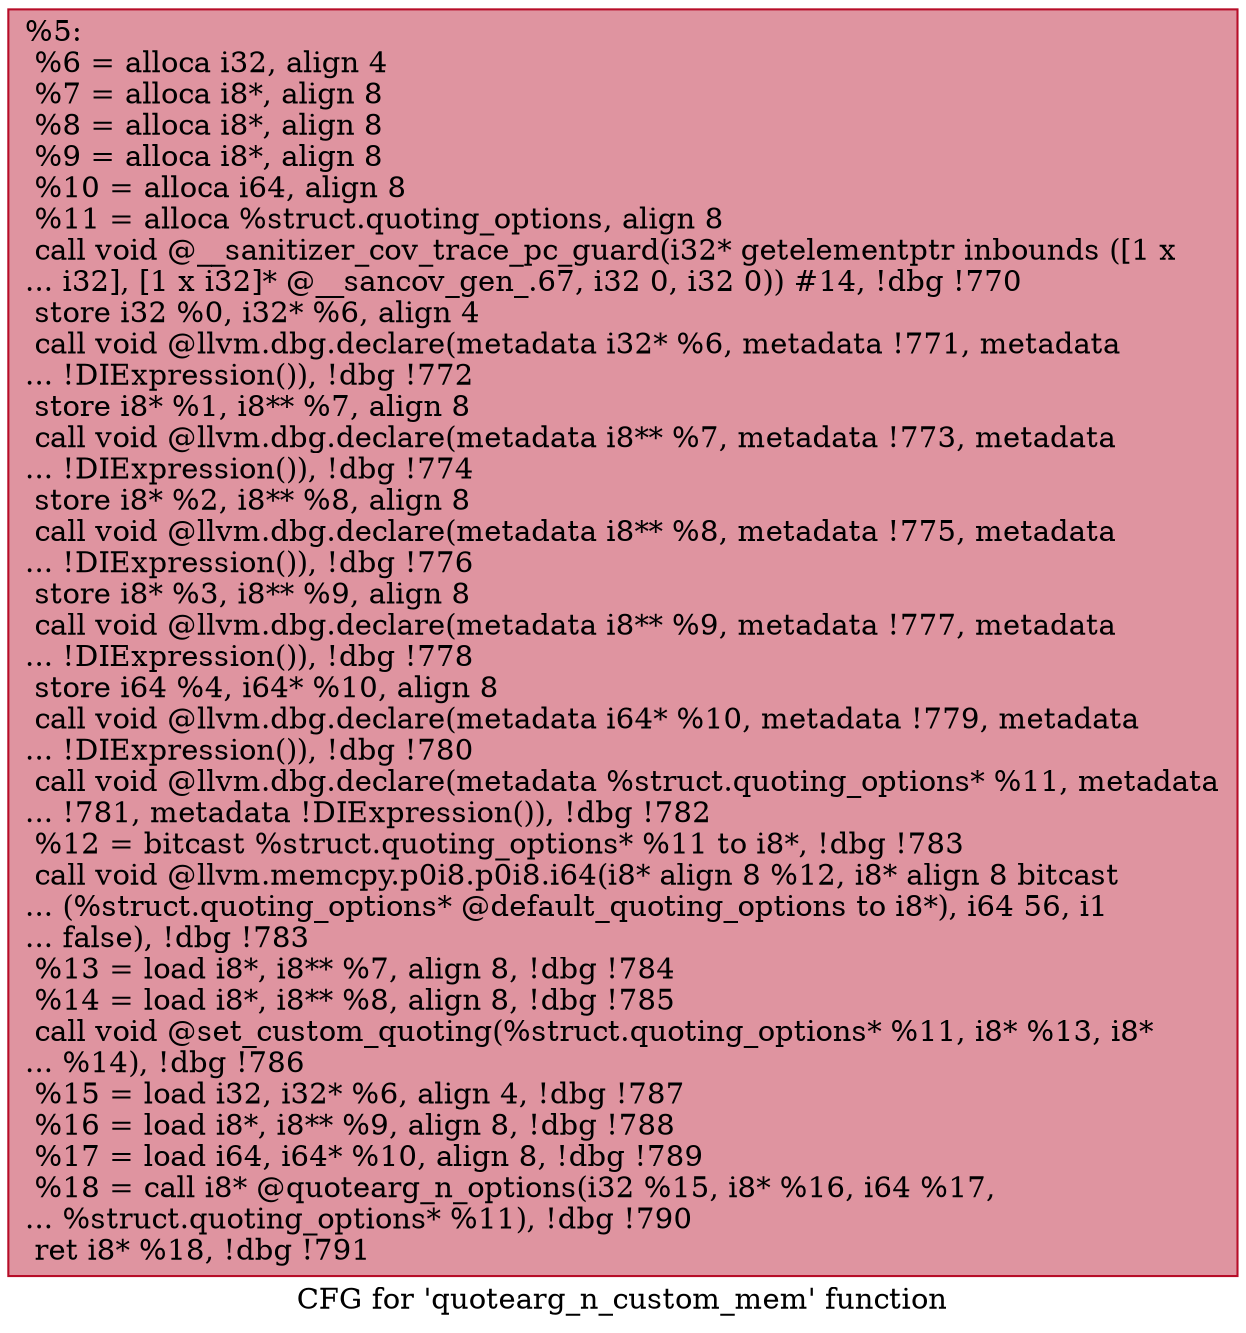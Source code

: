 digraph "CFG for 'quotearg_n_custom_mem' function" {
	label="CFG for 'quotearg_n_custom_mem' function";

	Node0x5555558dd1d0 [shape=record,color="#b70d28ff", style=filled, fillcolor="#b70d2870",label="{%5:\l  %6 = alloca i32, align 4\l  %7 = alloca i8*, align 8\l  %8 = alloca i8*, align 8\l  %9 = alloca i8*, align 8\l  %10 = alloca i64, align 8\l  %11 = alloca %struct.quoting_options, align 8\l  call void @__sanitizer_cov_trace_pc_guard(i32* getelementptr inbounds ([1 x\l... i32], [1 x i32]* @__sancov_gen_.67, i32 0, i32 0)) #14, !dbg !770\l  store i32 %0, i32* %6, align 4\l  call void @llvm.dbg.declare(metadata i32* %6, metadata !771, metadata\l... !DIExpression()), !dbg !772\l  store i8* %1, i8** %7, align 8\l  call void @llvm.dbg.declare(metadata i8** %7, metadata !773, metadata\l... !DIExpression()), !dbg !774\l  store i8* %2, i8** %8, align 8\l  call void @llvm.dbg.declare(metadata i8** %8, metadata !775, metadata\l... !DIExpression()), !dbg !776\l  store i8* %3, i8** %9, align 8\l  call void @llvm.dbg.declare(metadata i8** %9, metadata !777, metadata\l... !DIExpression()), !dbg !778\l  store i64 %4, i64* %10, align 8\l  call void @llvm.dbg.declare(metadata i64* %10, metadata !779, metadata\l... !DIExpression()), !dbg !780\l  call void @llvm.dbg.declare(metadata %struct.quoting_options* %11, metadata\l... !781, metadata !DIExpression()), !dbg !782\l  %12 = bitcast %struct.quoting_options* %11 to i8*, !dbg !783\l  call void @llvm.memcpy.p0i8.p0i8.i64(i8* align 8 %12, i8* align 8 bitcast\l... (%struct.quoting_options* @default_quoting_options to i8*), i64 56, i1\l... false), !dbg !783\l  %13 = load i8*, i8** %7, align 8, !dbg !784\l  %14 = load i8*, i8** %8, align 8, !dbg !785\l  call void @set_custom_quoting(%struct.quoting_options* %11, i8* %13, i8*\l... %14), !dbg !786\l  %15 = load i32, i32* %6, align 4, !dbg !787\l  %16 = load i8*, i8** %9, align 8, !dbg !788\l  %17 = load i64, i64* %10, align 8, !dbg !789\l  %18 = call i8* @quotearg_n_options(i32 %15, i8* %16, i64 %17,\l... %struct.quoting_options* %11), !dbg !790\l  ret i8* %18, !dbg !791\l}"];
}
